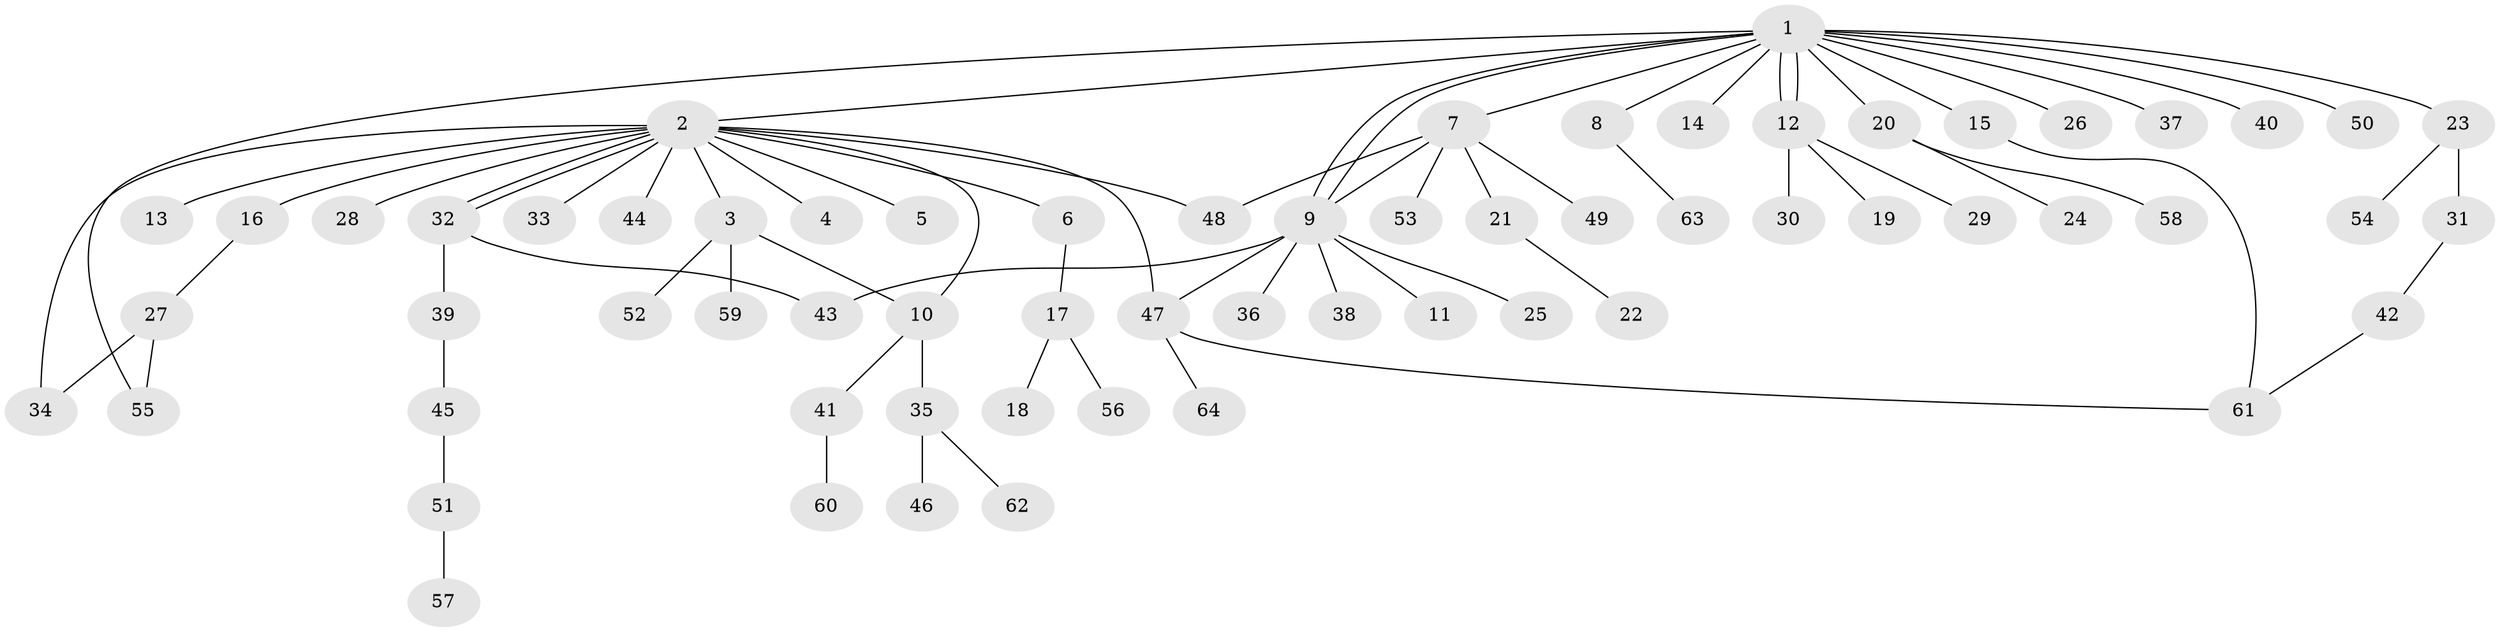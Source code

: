 // Generated by graph-tools (version 1.1) at 2025/11/02/27/25 16:11:14]
// undirected, 64 vertices, 75 edges
graph export_dot {
graph [start="1"]
  node [color=gray90,style=filled];
  1;
  2;
  3;
  4;
  5;
  6;
  7;
  8;
  9;
  10;
  11;
  12;
  13;
  14;
  15;
  16;
  17;
  18;
  19;
  20;
  21;
  22;
  23;
  24;
  25;
  26;
  27;
  28;
  29;
  30;
  31;
  32;
  33;
  34;
  35;
  36;
  37;
  38;
  39;
  40;
  41;
  42;
  43;
  44;
  45;
  46;
  47;
  48;
  49;
  50;
  51;
  52;
  53;
  54;
  55;
  56;
  57;
  58;
  59;
  60;
  61;
  62;
  63;
  64;
  1 -- 2;
  1 -- 7;
  1 -- 8;
  1 -- 9;
  1 -- 9;
  1 -- 12;
  1 -- 12;
  1 -- 14;
  1 -- 15;
  1 -- 20;
  1 -- 23;
  1 -- 26;
  1 -- 37;
  1 -- 40;
  1 -- 50;
  1 -- 55;
  2 -- 3;
  2 -- 4;
  2 -- 5;
  2 -- 6;
  2 -- 10;
  2 -- 13;
  2 -- 16;
  2 -- 28;
  2 -- 32;
  2 -- 32;
  2 -- 33;
  2 -- 34;
  2 -- 44;
  2 -- 47;
  2 -- 48;
  3 -- 10;
  3 -- 52;
  3 -- 59;
  6 -- 17;
  7 -- 9;
  7 -- 21;
  7 -- 48;
  7 -- 49;
  7 -- 53;
  8 -- 63;
  9 -- 11;
  9 -- 25;
  9 -- 36;
  9 -- 38;
  9 -- 43;
  9 -- 47;
  10 -- 35;
  10 -- 41;
  12 -- 19;
  12 -- 29;
  12 -- 30;
  15 -- 61;
  16 -- 27;
  17 -- 18;
  17 -- 56;
  20 -- 24;
  20 -- 58;
  21 -- 22;
  23 -- 31;
  23 -- 54;
  27 -- 34;
  27 -- 55;
  31 -- 42;
  32 -- 39;
  32 -- 43;
  35 -- 46;
  35 -- 62;
  39 -- 45;
  41 -- 60;
  42 -- 61;
  45 -- 51;
  47 -- 61;
  47 -- 64;
  51 -- 57;
}
